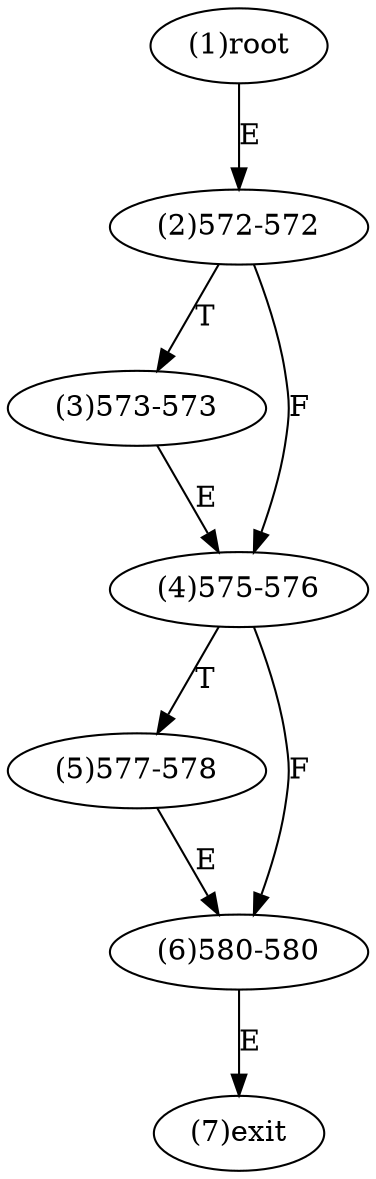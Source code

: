 digraph "" { 
1[ label="(1)root"];
2[ label="(2)572-572"];
3[ label="(3)573-573"];
4[ label="(4)575-576"];
5[ label="(5)577-578"];
6[ label="(6)580-580"];
7[ label="(7)exit"];
1->2[ label="E"];
2->4[ label="F"];
2->3[ label="T"];
3->4[ label="E"];
4->6[ label="F"];
4->5[ label="T"];
5->6[ label="E"];
6->7[ label="E"];
}